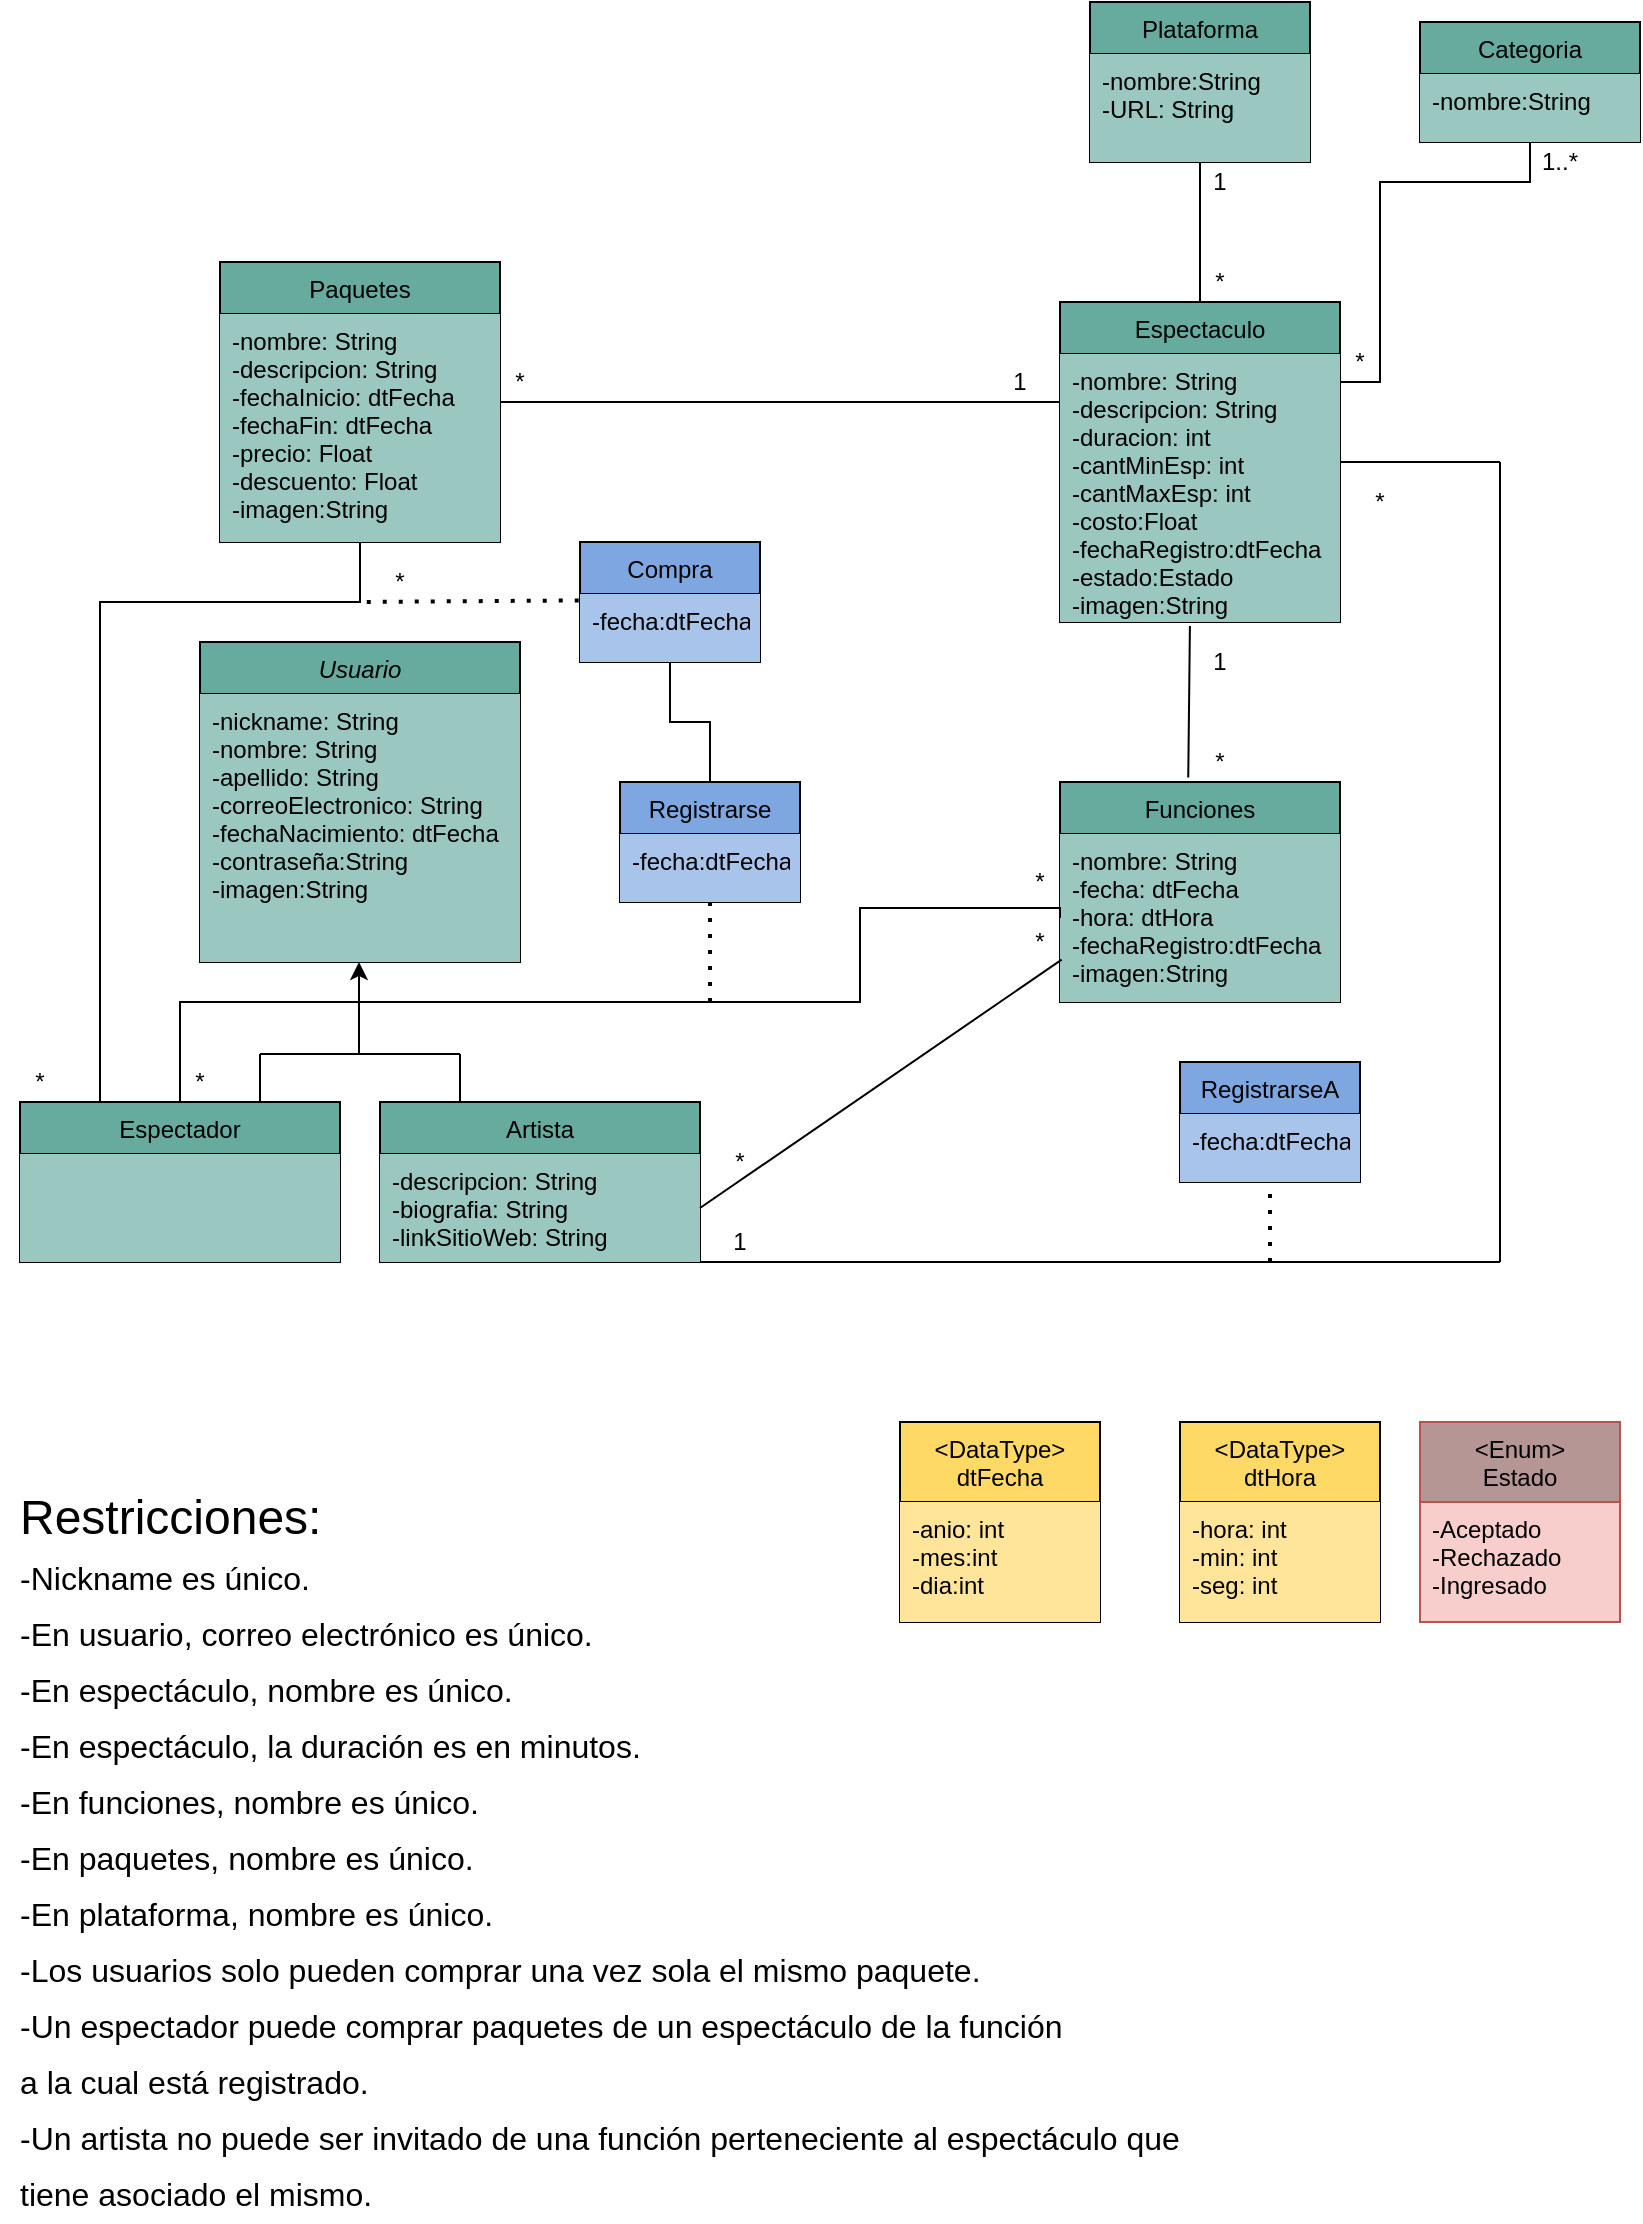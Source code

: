 <mxfile version="14.6.13" type="device"><diagram id="C5RBs43oDa-KdzZeNtuy" name="Page-1"><mxGraphModel dx="1851" dy="1761" grid="1" gridSize="10" guides="1" tooltips="1" connect="1" arrows="1" fold="1" page="1" pageScale="1" pageWidth="827" pageHeight="1169" math="0" shadow="0"><root><mxCell id="WIyWlLk6GJQsqaUBKTNV-0"/><mxCell id="WIyWlLk6GJQsqaUBKTNV-1" parent="WIyWlLk6GJQsqaUBKTNV-0"/><mxCell id="zkfFHV4jXpPFQw0GAbJ--0" value="Usuario" style="swimlane;fontStyle=2;align=center;verticalAlign=top;childLayout=stackLayout;horizontal=1;startSize=26;horizontalStack=0;resizeParent=1;resizeLast=0;collapsible=1;marginBottom=0;rounded=0;shadow=0;strokeWidth=1;fillColor=#67AB9F;" parent="WIyWlLk6GJQsqaUBKTNV-1" vertex="1"><mxGeometry x="90" y="200" width="160" height="160" as="geometry"><mxRectangle x="230" y="140" width="160" height="26" as="alternateBounds"/></mxGeometry></mxCell><mxCell id="zkfFHV4jXpPFQw0GAbJ--1" value="-nickname: String  &#10;-nombre: String&#10;-apellido: String&#10;-correoElectronico: String &#10;-fechaNacimiento: dtFecha&#10;-contraseña:String&#10;-imagen:String" style="text;align=left;verticalAlign=top;spacingLeft=4;spacingRight=4;overflow=hidden;rotatable=0;points=[[0,0.5],[1,0.5]];portConstraint=eastwest;fillColor=#9AC7BF;" parent="zkfFHV4jXpPFQw0GAbJ--0" vertex="1"><mxGeometry y="26" width="160" height="134" as="geometry"/></mxCell><mxCell id="zkfFHV4jXpPFQw0GAbJ--13" value="Artista" style="swimlane;fontStyle=0;align=center;verticalAlign=top;childLayout=stackLayout;horizontal=1;startSize=26;horizontalStack=0;resizeParent=1;resizeLast=0;collapsible=1;marginBottom=0;rounded=0;shadow=0;strokeWidth=1;fillColor=#67AB9F;" parent="WIyWlLk6GJQsqaUBKTNV-1" vertex="1"><mxGeometry x="180" y="430" width="160" height="80" as="geometry"><mxRectangle x="340" y="380" width="170" height="26" as="alternateBounds"/></mxGeometry></mxCell><mxCell id="nkG-JzaSYZgXX96ihTjX-57" value="" style="endArrow=none;html=1;exitX=0.25;exitY=0;exitDx=0;exitDy=0;" parent="zkfFHV4jXpPFQw0GAbJ--13" source="zkfFHV4jXpPFQw0GAbJ--13" edge="1"><mxGeometry width="50" height="50" relative="1" as="geometry"><mxPoint x="-10" y="26" as="sourcePoint"/><mxPoint x="40" y="-24" as="targetPoint"/></mxGeometry></mxCell><mxCell id="zkfFHV4jXpPFQw0GAbJ--14" value="-descripcion: String &#10;-biografia: String&#10;-linkSitioWeb: String" style="text;align=left;verticalAlign=top;spacingLeft=4;spacingRight=4;overflow=hidden;rotatable=0;points=[[0,0.5],[1,0.5]];portConstraint=eastwest;fillColor=#9AC7BF;" parent="zkfFHV4jXpPFQw0GAbJ--13" vertex="1"><mxGeometry y="26" width="160" height="54" as="geometry"/></mxCell><mxCell id="OZKigP6tCgKKmGKcw2_4-8" style="edgeStyle=orthogonalEdgeStyle;rounded=0;orthogonalLoop=1;jettySize=auto;html=1;exitX=1;exitY=0.25;exitDx=0;exitDy=0;endArrow=none;endFill=0;" parent="WIyWlLk6GJQsqaUBKTNV-1" source="kJYKz5qN0enhyYxyJknK-4" target="OZKigP6tCgKKmGKcw2_4-6" edge="1"><mxGeometry relative="1" as="geometry"><Array as="points"><mxPoint x="680" y="70"/><mxPoint x="680" y="-30"/><mxPoint x="755" y="-30"/></Array></mxGeometry></mxCell><mxCell id="kJYKz5qN0enhyYxyJknK-4" value="Espectaculo" style="swimlane;fontStyle=0;childLayout=stackLayout;horizontal=1;startSize=26;fillColor=#67AB9F;horizontalStack=0;resizeParent=1;resizeParentMax=0;resizeLast=0;collapsible=1;marginBottom=0;" parent="WIyWlLk6GJQsqaUBKTNV-1" vertex="1"><mxGeometry x="520" y="30" width="140" height="160" as="geometry"/></mxCell><mxCell id="kJYKz5qN0enhyYxyJknK-6" value="-nombre: String&#10;-descripcion: String&#10;-duracion: int&#10;-cantMinEsp: int&#10;-cantMaxEsp: int&#10;-costo:Float&#10;-fechaRegistro:dtFecha&#10;-estado:Estado&#10;-imagen:String&#10;" style="text;strokeColor=none;fillColor=#9AC7BF;align=left;verticalAlign=top;spacingLeft=4;spacingRight=4;overflow=hidden;rotatable=0;points=[[0,0.5],[1,0.5]];portConstraint=eastwest;" parent="kJYKz5qN0enhyYxyJknK-4" vertex="1"><mxGeometry y="26" width="140" height="134" as="geometry"/></mxCell><mxCell id="kJYKz5qN0enhyYxyJknK-8" value="Funciones" style="swimlane;fontStyle=0;childLayout=stackLayout;horizontal=1;startSize=26;fillColor=#67AB9F;horizontalStack=0;resizeParent=1;resizeParentMax=0;resizeLast=0;collapsible=1;marginBottom=0;" parent="WIyWlLk6GJQsqaUBKTNV-1" vertex="1"><mxGeometry x="520" y="270" width="140" height="110" as="geometry"/></mxCell><mxCell id="kJYKz5qN0enhyYxyJknK-9" value="-nombre: String&#10;-fecha: dtFecha&#10;-hora: dtHora&#10;-fechaRegistro:dtFecha&#10;-imagen:String &#10;" style="text;strokeColor=none;fillColor=#9AC7BF;align=left;verticalAlign=top;spacingLeft=4;spacingRight=4;overflow=hidden;rotatable=0;points=[[0,0.5],[1,0.5]];portConstraint=eastwest;" parent="kJYKz5qN0enhyYxyJknK-8" vertex="1"><mxGeometry y="26" width="140" height="84" as="geometry"/></mxCell><mxCell id="rJ9pc0roYykp3Rn5dvPz-0" style="edgeStyle=orthogonalEdgeStyle;rounded=0;orthogonalLoop=1;jettySize=auto;html=1;exitX=0.5;exitY=1;exitDx=0;exitDy=0;entryX=0.25;entryY=0;entryDx=0;entryDy=0;endArrow=none;endFill=0;" parent="WIyWlLk6GJQsqaUBKTNV-1" source="kJYKz5qN0enhyYxyJknK-15" target="nkG-JzaSYZgXX96ihTjX-11" edge="1"><mxGeometry relative="1" as="geometry"><Array as="points"><mxPoint x="170" y="180"/><mxPoint x="40" y="180"/></Array></mxGeometry></mxCell><mxCell id="kJYKz5qN0enhyYxyJknK-15" value="Paquetes" style="swimlane;fontStyle=0;childLayout=stackLayout;horizontal=1;startSize=26;fillColor=#67AB9F;horizontalStack=0;resizeParent=1;resizeParentMax=0;resizeLast=0;collapsible=1;marginBottom=0;" parent="WIyWlLk6GJQsqaUBKTNV-1" vertex="1"><mxGeometry x="100" y="10" width="140" height="140" as="geometry"/></mxCell><mxCell id="kJYKz5qN0enhyYxyJknK-16" value="-nombre: String&#10;-descripcion: String&#10;-fechaInicio: dtFecha&#10;-fechaFin: dtFecha&#10;-precio: Float&#10;-descuento: Float &#10;-imagen:String&#10;" style="text;strokeColor=none;fillColor=#9AC7BF;align=left;verticalAlign=top;spacingLeft=4;spacingRight=4;overflow=hidden;rotatable=0;points=[[0,0.5],[1,0.5]];portConstraint=eastwest;" parent="kJYKz5qN0enhyYxyJknK-15" vertex="1"><mxGeometry y="26" width="140" height="114" as="geometry"/></mxCell><mxCell id="kJYKz5qN0enhyYxyJknK-20" value="" style="endArrow=classic;html=1;" parent="WIyWlLk6GJQsqaUBKTNV-1" edge="1"><mxGeometry width="50" height="50" relative="1" as="geometry"><mxPoint x="169.5" y="406" as="sourcePoint"/><mxPoint x="169.5" y="360" as="targetPoint"/></mxGeometry></mxCell><mxCell id="nkG-JzaSYZgXX96ihTjX-1" value="" style="endArrow=none;html=1;" parent="WIyWlLk6GJQsqaUBKTNV-1" edge="1"><mxGeometry width="50" height="50" relative="1" as="geometry"><mxPoint x="120" y="406" as="sourcePoint"/><mxPoint x="220" y="406" as="targetPoint"/><Array as="points"/></mxGeometry></mxCell><mxCell id="nkG-JzaSYZgXX96ihTjX-4" value="" style="endArrow=none;html=1;" parent="WIyWlLk6GJQsqaUBKTNV-1" edge="1"><mxGeometry width="50" height="50" relative="1" as="geometry"><mxPoint x="120" y="436" as="sourcePoint"/><mxPoint x="120" y="406" as="targetPoint"/></mxGeometry></mxCell><mxCell id="7g_d4gFxUWxWNCcLYSQP-0" style="edgeStyle=orthogonalEdgeStyle;rounded=0;orthogonalLoop=1;jettySize=auto;html=1;exitX=0.5;exitY=0;exitDx=0;exitDy=0;entryX=0;entryY=0.5;entryDx=0;entryDy=0;endArrow=none;endFill=0;" parent="WIyWlLk6GJQsqaUBKTNV-1" source="nkG-JzaSYZgXX96ihTjX-11" target="kJYKz5qN0enhyYxyJknK-9" edge="1"><mxGeometry relative="1" as="geometry"><Array as="points"><mxPoint x="80" y="380"/><mxPoint x="420" y="380"/><mxPoint x="420" y="333"/></Array></mxGeometry></mxCell><mxCell id="nkG-JzaSYZgXX96ihTjX-11" value="Espectador" style="swimlane;fontStyle=0;align=center;verticalAlign=top;childLayout=stackLayout;horizontal=1;startSize=26;horizontalStack=0;resizeParent=1;resizeLast=0;collapsible=1;marginBottom=0;rounded=0;shadow=0;strokeWidth=1;fillColor=#67AB9F;" parent="WIyWlLk6GJQsqaUBKTNV-1" vertex="1"><mxGeometry y="430" width="160" height="80" as="geometry"><mxRectangle x="340" y="380" width="170" height="26" as="alternateBounds"/></mxGeometry></mxCell><mxCell id="nkG-JzaSYZgXX96ihTjX-12" value="" style="text;align=left;verticalAlign=top;spacingLeft=4;spacingRight=4;overflow=hidden;rotatable=0;points=[[0,0.5],[1,0.5]];portConstraint=eastwest;fillColor=#9AC7BF;" parent="nkG-JzaSYZgXX96ihTjX-11" vertex="1"><mxGeometry y="26" width="160" height="54" as="geometry"/></mxCell><mxCell id="nkG-JzaSYZgXX96ihTjX-15" value="&lt;h1&gt;&lt;pre style=&quot;text-align: justify ; margin-bottom: 0cm ; line-height: normal&quot;&gt;&lt;span style=&quot;font-weight: normal&quot;&gt;&lt;font style=&quot;font-size: 24px&quot;&gt;&lt;span style=&quot;font-family: &amp;#34;helvetica&amp;#34; , sans-serif&quot;&gt;Restricciones:&amp;nbsp;&lt;br&gt;&lt;/span&gt;&lt;/font&gt;&lt;span style=&quot;font-family: &amp;#34;helvetica&amp;#34; , sans-serif ; font-size: 12pt&quot;&gt;-Nickname es único.&lt;br&gt;&lt;/span&gt;&lt;span style=&quot;font-family: &amp;#34;helvetica&amp;#34; , sans-serif ; font-size: 12pt&quot;&gt;-En usuario, correo electrónico es único.&lt;br&gt;&lt;/span&gt;&lt;span style=&quot;font-family: &amp;#34;helvetica&amp;#34; , sans-serif ; font-size: 12pt&quot;&gt;-En espectáculo, nombre es único.&lt;br&gt;&lt;/span&gt;&lt;span style=&quot;font-size: 12pt ; font-family: &amp;#34;helvetica&amp;#34; , sans-serif&quot;&gt;-En espectáculo, la duración es en minutos.&lt;br&gt;&lt;/span&gt;&lt;span style=&quot;font-size: 12pt ; font-family: &amp;#34;helvetica&amp;#34; , sans-serif&quot;&gt;-En funciones, nombre es único.&lt;br&gt;&lt;/span&gt;&lt;span style=&quot;font-size: 12pt ; font-family: &amp;#34;helvetica&amp;#34; , sans-serif&quot;&gt;-En paquetes, nombre es único.&lt;br/&gt;-En plataforma, nombre es único.&lt;br&gt;&lt;/span&gt;&lt;span style=&quot;font-size: 12pt ; font-family: &amp;#34;helvetica&amp;#34; , sans-serif&quot;&gt;-Los usuarios solo pueden comprar una vez sola el mismo paquete.&lt;br&gt;-Un espectador puede comprar paquetes de un espectáculo de la función&lt;br&gt;a la cual está registrado.&lt;br&gt;-Un artista no puede ser invitado de una función perteneciente al espectáculo que&lt;br&gt;tiene asociado el mismo. &lt;/span&gt;&lt;/span&gt;&lt;/pre&gt;&lt;/h1&gt;&lt;p class=&quot;MsoNormal&quot; style=&quot;margin-bottom: 0cm ; line-height: normal&quot;&gt;&lt;span style=&quot;font-size: 9pt ; font-family: &amp;#34;helvetica&amp;#34; , sans-serif&quot;&gt;&lt;/span&gt;&lt;/p&gt;&lt;p class=&quot;MsoNormal&quot; style=&quot;text-align: justify ; margin-bottom: 0cm ; line-height: normal&quot;&gt;&lt;span style=&quot;font-size: 9pt ; font-family: &amp;#34;helvetica&amp;#34; , sans-serif&quot;&gt;&lt;/span&gt;&lt;/p&gt;&lt;p class=&quot;MsoNormal&quot; style=&quot;text-align: justify ; margin-bottom: 0cm ; line-height: normal&quot;&gt;&lt;span style=&quot;font-size: 9pt ; font-family: &amp;#34;helvetica&amp;#34; , sans-serif&quot;&gt;&lt;/span&gt;&lt;/p&gt;&lt;p class=&quot;MsoNormal&quot; style=&quot;text-align: justify ; margin-bottom: 0cm ; line-height: normal&quot;&gt;&lt;span style=&quot;font-size: 9pt ; font-family: &amp;#34;helvetica&amp;#34; , sans-serif&quot;&gt;&lt;/span&gt;&lt;/p&gt;" style="text;html=1;strokeColor=none;fillColor=none;spacing=5;spacingTop=-20;whiteSpace=wrap;overflow=hidden;rounded=0;" parent="WIyWlLk6GJQsqaUBKTNV-1" vertex="1"><mxGeometry x="-5" y="610" width="625" height="380" as="geometry"/></mxCell><mxCell id="nkG-JzaSYZgXX96ihTjX-16" value="&lt;DataType&gt;&#10;dtFecha" style="swimlane;fontStyle=0;align=center;verticalAlign=top;childLayout=stackLayout;horizontal=1;startSize=40;horizontalStack=0;resizeParent=1;resizeLast=0;collapsible=1;marginBottom=0;rounded=0;shadow=0;strokeWidth=1;fillColor=#FFD966;" parent="WIyWlLk6GJQsqaUBKTNV-1" vertex="1"><mxGeometry x="440" y="590" width="100" height="100" as="geometry"><mxRectangle x="340" y="380" width="170" height="26" as="alternateBounds"/></mxGeometry></mxCell><mxCell id="nkG-JzaSYZgXX96ihTjX-17" value="-anio: int&#10;-mes:int&#10;-dia:int" style="text;align=left;verticalAlign=top;spacingLeft=4;spacingRight=4;overflow=hidden;rotatable=0;points=[[0,0.5],[1,0.5]];portConstraint=eastwest;fillColor=#FFE599;" parent="nkG-JzaSYZgXX96ihTjX-16" vertex="1"><mxGeometry y="40" width="100" height="60" as="geometry"/></mxCell><mxCell id="nkG-JzaSYZgXX96ihTjX-18" value="&lt;DataType&gt;&#10;dtHora" style="swimlane;fontStyle=0;align=center;verticalAlign=top;childLayout=stackLayout;horizontal=1;startSize=40;horizontalStack=0;resizeParent=1;resizeLast=0;collapsible=1;marginBottom=0;rounded=0;shadow=0;strokeWidth=1;fillColor=#FFD966;" parent="WIyWlLk6GJQsqaUBKTNV-1" vertex="1"><mxGeometry x="580" y="590" width="100" height="100" as="geometry"><mxRectangle x="340" y="380" width="170" height="26" as="alternateBounds"/></mxGeometry></mxCell><mxCell id="nkG-JzaSYZgXX96ihTjX-19" value="-hora: int&#10;-min: int&#10;-seg: int " style="text;align=left;verticalAlign=top;spacingLeft=4;spacingRight=4;overflow=hidden;rotatable=0;points=[[0,0.5],[1,0.5]];portConstraint=eastwest;fillColor=#FFE599;" parent="nkG-JzaSYZgXX96ihTjX-18" vertex="1"><mxGeometry y="40" width="100" height="60" as="geometry"/></mxCell><mxCell id="nkG-JzaSYZgXX96ihTjX-24" value="*" style="text;html=1;strokeColor=none;fillColor=none;align=center;verticalAlign=middle;whiteSpace=wrap;rounded=0;" parent="WIyWlLk6GJQsqaUBKTNV-1" vertex="1"><mxGeometry x="170" y="160" width="40" height="20" as="geometry"/></mxCell><mxCell id="nkG-JzaSYZgXX96ihTjX-25" value="*" style="text;html=1;strokeColor=none;fillColor=none;align=center;verticalAlign=middle;whiteSpace=wrap;rounded=0;" parent="WIyWlLk6GJQsqaUBKTNV-1" vertex="1"><mxGeometry x="-10" y="410" width="40" height="20" as="geometry"/></mxCell><mxCell id="rJ9pc0roYykp3Rn5dvPz-2" style="edgeStyle=orthogonalEdgeStyle;rounded=0;orthogonalLoop=1;jettySize=auto;html=1;exitX=0.5;exitY=1;exitDx=0;exitDy=0;entryX=0.5;entryY=0;entryDx=0;entryDy=0;endArrow=none;endFill=0;" parent="WIyWlLk6GJQsqaUBKTNV-1" source="nkG-JzaSYZgXX96ihTjX-26" target="nkG-JzaSYZgXX96ihTjX-37" edge="1"><mxGeometry relative="1" as="geometry"/></mxCell><mxCell id="nkG-JzaSYZgXX96ihTjX-26" value="Compra" style="swimlane;fontStyle=0;align=center;verticalAlign=top;childLayout=stackLayout;horizontal=1;startSize=26;horizontalStack=0;resizeParent=1;resizeLast=0;collapsible=1;marginBottom=0;rounded=0;shadow=0;strokeWidth=1;fillColor=#7EA6E0;" parent="WIyWlLk6GJQsqaUBKTNV-1" vertex="1"><mxGeometry x="280" y="150" width="90" height="60" as="geometry"><mxRectangle x="340" y="380" width="170" height="26" as="alternateBounds"/></mxGeometry></mxCell><mxCell id="nkG-JzaSYZgXX96ihTjX-27" value="-fecha:dtFecha" style="text;align=left;verticalAlign=top;spacingLeft=4;spacingRight=4;overflow=hidden;rotatable=0;points=[[0,0.5],[1,0.5]];portConstraint=eastwest;fillColor=#A9C4EB;" parent="nkG-JzaSYZgXX96ihTjX-26" vertex="1"><mxGeometry y="26" width="90" height="34" as="geometry"/></mxCell><mxCell id="nkG-JzaSYZgXX96ihTjX-28" value="" style="endArrow=none;dashed=1;html=1;dashPattern=1 3;strokeWidth=2;exitX=-0.007;exitY=0.094;exitDx=0;exitDy=0;exitPerimeter=0;entryX=0;entryY=1;entryDx=0;entryDy=0;" parent="WIyWlLk6GJQsqaUBKTNV-1" source="nkG-JzaSYZgXX96ihTjX-27" target="nkG-JzaSYZgXX96ihTjX-24" edge="1"><mxGeometry width="50" height="50" relative="1" as="geometry"><mxPoint x="90" y="270" as="sourcePoint"/><mxPoint x="170" y="190" as="targetPoint"/></mxGeometry></mxCell><mxCell id="nkG-JzaSYZgXX96ihTjX-29" value="" style="endArrow=none;html=1;exitX=0.25;exitY=1;exitDx=0;exitDy=0;" parent="WIyWlLk6GJQsqaUBKTNV-1" source="nkG-JzaSYZgXX96ihTjX-30" edge="1"><mxGeometry width="50" height="50" relative="1" as="geometry"><mxPoint x="400" y="270" as="sourcePoint"/><mxPoint x="520" y="80" as="targetPoint"/></mxGeometry></mxCell><mxCell id="nkG-JzaSYZgXX96ihTjX-30" value="*" style="text;html=1;strokeColor=none;fillColor=none;align=center;verticalAlign=middle;whiteSpace=wrap;rounded=0;" parent="WIyWlLk6GJQsqaUBKTNV-1" vertex="1"><mxGeometry x="230" y="60" width="40" height="20" as="geometry"/></mxCell><mxCell id="nkG-JzaSYZgXX96ihTjX-32" value="1" style="text;html=1;strokeColor=none;fillColor=none;align=center;verticalAlign=middle;whiteSpace=wrap;rounded=0;" parent="WIyWlLk6GJQsqaUBKTNV-1" vertex="1"><mxGeometry x="480" y="60" width="40" height="20" as="geometry"/></mxCell><mxCell id="nkG-JzaSYZgXX96ihTjX-33" value="" style="endArrow=none;html=1;entryX=0.464;entryY=1.015;entryDx=0;entryDy=0;entryPerimeter=0;exitX=0.458;exitY=-0.02;exitDx=0;exitDy=0;exitPerimeter=0;" parent="WIyWlLk6GJQsqaUBKTNV-1" source="kJYKz5qN0enhyYxyJknK-8" target="kJYKz5qN0enhyYxyJknK-6" edge="1"><mxGeometry width="50" height="50" relative="1" as="geometry"><mxPoint x="400" y="270" as="sourcePoint"/><mxPoint x="450" y="220" as="targetPoint"/></mxGeometry></mxCell><mxCell id="nkG-JzaSYZgXX96ihTjX-34" value="*" style="text;html=1;strokeColor=none;fillColor=none;align=center;verticalAlign=middle;whiteSpace=wrap;rounded=0;" parent="WIyWlLk6GJQsqaUBKTNV-1" vertex="1"><mxGeometry x="580" y="250" width="40" height="20" as="geometry"/></mxCell><mxCell id="nkG-JzaSYZgXX96ihTjX-35" value="1" style="text;html=1;strokeColor=none;fillColor=none;align=center;verticalAlign=middle;whiteSpace=wrap;rounded=0;" parent="WIyWlLk6GJQsqaUBKTNV-1" vertex="1"><mxGeometry x="580" y="200" width="40" height="20" as="geometry"/></mxCell><mxCell id="nkG-JzaSYZgXX96ihTjX-37" value="Registrarse" style="swimlane;fontStyle=0;align=center;verticalAlign=top;childLayout=stackLayout;horizontal=1;startSize=26;horizontalStack=0;resizeParent=1;resizeLast=0;collapsible=1;marginBottom=0;rounded=0;shadow=0;strokeWidth=1;fillColor=#7EA6E0;" parent="WIyWlLk6GJQsqaUBKTNV-1" vertex="1"><mxGeometry x="300" y="270" width="90" height="60" as="geometry"><mxRectangle x="340" y="380" width="170" height="26" as="alternateBounds"/></mxGeometry></mxCell><mxCell id="nkG-JzaSYZgXX96ihTjX-38" value="-fecha:dtFecha" style="text;align=left;verticalAlign=top;spacingLeft=4;spacingRight=4;overflow=hidden;rotatable=0;points=[[0,0.5],[1,0.5]];portConstraint=eastwest;fillColor=#A9C4EB;" parent="nkG-JzaSYZgXX96ihTjX-37" vertex="1"><mxGeometry y="26" width="90" height="34" as="geometry"/></mxCell><mxCell id="nkG-JzaSYZgXX96ihTjX-39" value="" style="endArrow=none;dashed=1;html=1;dashPattern=1 3;strokeWidth=2;entryX=0.5;entryY=1;entryDx=0;entryDy=0;entryPerimeter=0;" parent="WIyWlLk6GJQsqaUBKTNV-1" target="nkG-JzaSYZgXX96ihTjX-38" edge="1"><mxGeometry width="50" height="50" relative="1" as="geometry"><mxPoint x="345" y="380" as="sourcePoint"/><mxPoint x="405" y="276" as="targetPoint"/></mxGeometry></mxCell><mxCell id="nkG-JzaSYZgXX96ihTjX-40" value="" style="endArrow=none;html=1;entryX=0.006;entryY=0.748;entryDx=0;entryDy=0;entryPerimeter=0;exitX=1;exitY=0.5;exitDx=0;exitDy=0;" parent="WIyWlLk6GJQsqaUBKTNV-1" source="zkfFHV4jXpPFQw0GAbJ--14" target="kJYKz5qN0enhyYxyJknK-9" edge="1"><mxGeometry width="50" height="50" relative="1" as="geometry"><mxPoint x="370" y="270" as="sourcePoint"/><mxPoint x="420" y="220" as="targetPoint"/></mxGeometry></mxCell><mxCell id="nkG-JzaSYZgXX96ihTjX-41" value="RegistrarseA" style="swimlane;fontStyle=0;align=center;verticalAlign=top;childLayout=stackLayout;horizontal=1;startSize=26;horizontalStack=0;resizeParent=1;resizeLast=0;collapsible=1;marginBottom=0;rounded=0;shadow=0;strokeWidth=1;fillColor=#7EA6E0;" parent="WIyWlLk6GJQsqaUBKTNV-1" vertex="1"><mxGeometry x="580" y="410" width="90" height="60" as="geometry"><mxRectangle x="340" y="380" width="170" height="26" as="alternateBounds"/></mxGeometry></mxCell><mxCell id="nkG-JzaSYZgXX96ihTjX-42" value="-fecha:dtFecha" style="text;align=left;verticalAlign=top;spacingLeft=4;spacingRight=4;overflow=hidden;rotatable=0;points=[[0,0.5],[1,0.5]];portConstraint=eastwest;fillColor=#A9C4EB;" parent="nkG-JzaSYZgXX96ihTjX-41" vertex="1"><mxGeometry y="26" width="90" height="34" as="geometry"/></mxCell><mxCell id="nkG-JzaSYZgXX96ihTjX-45" value="" style="endArrow=none;html=1;" parent="WIyWlLk6GJQsqaUBKTNV-1" edge="1"><mxGeometry width="50" height="50" relative="1" as="geometry"><mxPoint x="740" y="510" as="sourcePoint"/><mxPoint x="740" y="110" as="targetPoint"/></mxGeometry></mxCell><mxCell id="nkG-JzaSYZgXX96ihTjX-46" value="" style="endArrow=none;html=1;exitX=1;exitY=1;exitDx=0;exitDy=0;" parent="WIyWlLk6GJQsqaUBKTNV-1" source="zkfFHV4jXpPFQw0GAbJ--13" edge="1"><mxGeometry width="50" height="50" relative="1" as="geometry"><mxPoint x="370" y="270" as="sourcePoint"/><mxPoint x="740" y="510" as="targetPoint"/></mxGeometry></mxCell><mxCell id="nkG-JzaSYZgXX96ihTjX-48" value="" style="endArrow=none;html=1;" parent="WIyWlLk6GJQsqaUBKTNV-1" edge="1"><mxGeometry width="50" height="50" relative="1" as="geometry"><mxPoint x="660" y="110" as="sourcePoint"/><mxPoint x="740" y="110" as="targetPoint"/></mxGeometry></mxCell><mxCell id="nkG-JzaSYZgXX96ihTjX-49" value="" style="endArrow=none;dashed=1;html=1;dashPattern=1 3;strokeWidth=2;entryX=0.5;entryY=1;entryDx=0;entryDy=0;" parent="WIyWlLk6GJQsqaUBKTNV-1" target="nkG-JzaSYZgXX96ihTjX-41" edge="1"><mxGeometry width="50" height="50" relative="1" as="geometry"><mxPoint x="625" y="510" as="sourcePoint"/><mxPoint x="490" y="390" as="targetPoint"/></mxGeometry></mxCell><mxCell id="nkG-JzaSYZgXX96ihTjX-50" value="1" style="text;html=1;strokeColor=none;fillColor=none;align=center;verticalAlign=middle;whiteSpace=wrap;rounded=0;" parent="WIyWlLk6GJQsqaUBKTNV-1" vertex="1"><mxGeometry x="340" y="490" width="40" height="20" as="geometry"/></mxCell><mxCell id="nkG-JzaSYZgXX96ihTjX-51" value="*" style="text;html=1;strokeColor=none;fillColor=none;align=center;verticalAlign=middle;whiteSpace=wrap;rounded=0;" parent="WIyWlLk6GJQsqaUBKTNV-1" vertex="1"><mxGeometry x="660" y="120" width="40" height="20" as="geometry"/></mxCell><mxCell id="nkG-JzaSYZgXX96ihTjX-52" value="*" style="text;html=1;strokeColor=none;fillColor=none;align=center;verticalAlign=middle;whiteSpace=wrap;rounded=0;" parent="WIyWlLk6GJQsqaUBKTNV-1" vertex="1"><mxGeometry x="340" y="450" width="40" height="20" as="geometry"/></mxCell><mxCell id="nkG-JzaSYZgXX96ihTjX-53" value="*" style="text;html=1;strokeColor=none;fillColor=none;align=center;verticalAlign=middle;whiteSpace=wrap;rounded=0;" parent="WIyWlLk6GJQsqaUBKTNV-1" vertex="1"><mxGeometry x="490" y="340" width="40" height="20" as="geometry"/></mxCell><mxCell id="nkG-JzaSYZgXX96ihTjX-54" value="*" style="text;html=1;strokeColor=none;fillColor=none;align=center;verticalAlign=middle;whiteSpace=wrap;rounded=0;" parent="WIyWlLk6GJQsqaUBKTNV-1" vertex="1"><mxGeometry x="70" y="410" width="40" height="20" as="geometry"/></mxCell><mxCell id="nkG-JzaSYZgXX96ihTjX-55" value="*" style="text;html=1;strokeColor=none;fillColor=none;align=center;verticalAlign=middle;whiteSpace=wrap;rounded=0;" parent="WIyWlLk6GJQsqaUBKTNV-1" vertex="1"><mxGeometry x="490" y="310" width="40" height="20" as="geometry"/></mxCell><mxCell id="19kXUYk7c_Mz2PrsjM68-1" value="Plataforma" style="swimlane;fontStyle=0;align=center;verticalAlign=top;childLayout=stackLayout;horizontal=1;startSize=26;horizontalStack=0;resizeParent=1;resizeLast=0;collapsible=1;marginBottom=0;rounded=0;shadow=0;strokeWidth=1;fillColor=#67AB9F;" parent="WIyWlLk6GJQsqaUBKTNV-1" vertex="1"><mxGeometry x="535" y="-120" width="110" height="80" as="geometry"><mxRectangle x="340" y="380" width="170" height="26" as="alternateBounds"/></mxGeometry></mxCell><mxCell id="19kXUYk7c_Mz2PrsjM68-2" value="-nombre:String&#10;-URL: String" style="text;align=left;verticalAlign=top;spacingLeft=4;spacingRight=4;overflow=hidden;rotatable=0;points=[[0,0.5],[1,0.5]];portConstraint=eastwest;fillColor=#9AC7BF;" parent="19kXUYk7c_Mz2PrsjM68-1" vertex="1"><mxGeometry y="26" width="110" height="54" as="geometry"/></mxCell><mxCell id="19kXUYk7c_Mz2PrsjM68-3" value="" style="endArrow=none;html=1;entryX=0.5;entryY=1;entryDx=0;entryDy=0;exitX=0.5;exitY=0;exitDx=0;exitDy=0;" parent="WIyWlLk6GJQsqaUBKTNV-1" source="kJYKz5qN0enhyYxyJknK-4" target="19kXUYk7c_Mz2PrsjM68-1" edge="1"><mxGeometry width="50" height="50" relative="1" as="geometry"><mxPoint x="490" y="40" as="sourcePoint"/><mxPoint x="540" y="-10" as="targetPoint"/></mxGeometry></mxCell><mxCell id="19kXUYk7c_Mz2PrsjM68-4" value="1" style="text;html=1;strokeColor=none;fillColor=none;align=center;verticalAlign=middle;whiteSpace=wrap;rounded=0;" parent="WIyWlLk6GJQsqaUBKTNV-1" vertex="1"><mxGeometry x="580" y="-40" width="40" height="20" as="geometry"/></mxCell><mxCell id="19kXUYk7c_Mz2PrsjM68-5" value="*" style="text;html=1;strokeColor=none;fillColor=none;align=center;verticalAlign=middle;whiteSpace=wrap;rounded=0;" parent="WIyWlLk6GJQsqaUBKTNV-1" vertex="1"><mxGeometry x="580" y="10" width="40" height="20" as="geometry"/></mxCell><mxCell id="OZKigP6tCgKKmGKcw2_4-3" value="&lt;Enum&gt;&#10;Estado" style="swimlane;fontStyle=0;align=center;verticalAlign=top;childLayout=stackLayout;horizontal=1;startSize=40;horizontalStack=0;resizeParent=1;resizeLast=0;collapsible=1;marginBottom=0;rounded=0;shadow=0;strokeWidth=1;strokeColor=#b85450;fillColor=#B59695;" parent="WIyWlLk6GJQsqaUBKTNV-1" vertex="1"><mxGeometry x="700" y="590" width="100" height="100" as="geometry"><mxRectangle x="340" y="380" width="170" height="26" as="alternateBounds"/></mxGeometry></mxCell><mxCell id="OZKigP6tCgKKmGKcw2_4-4" value="-Aceptado&#10;-Rechazado&#10;-Ingresado" style="text;align=left;verticalAlign=top;spacingLeft=4;spacingRight=4;overflow=hidden;rotatable=0;points=[[0,0.5],[1,0.5]];portConstraint=eastwest;fillColor=#f8cecc;strokeColor=#b85450;" parent="OZKigP6tCgKKmGKcw2_4-3" vertex="1"><mxGeometry y="40" width="100" height="60" as="geometry"/></mxCell><mxCell id="OZKigP6tCgKKmGKcw2_4-5" value="Categoria" style="swimlane;fontStyle=0;align=center;verticalAlign=top;childLayout=stackLayout;horizontal=1;startSize=26;horizontalStack=0;resizeParent=1;resizeLast=0;collapsible=1;marginBottom=0;rounded=0;shadow=0;strokeWidth=1;fillColor=#67AB9F;" parent="WIyWlLk6GJQsqaUBKTNV-1" vertex="1"><mxGeometry x="700" y="-110" width="110" height="60" as="geometry"><mxRectangle x="340" y="380" width="170" height="26" as="alternateBounds"/></mxGeometry></mxCell><mxCell id="OZKigP6tCgKKmGKcw2_4-6" value="-nombre:String&#10;" style="text;align=left;verticalAlign=top;spacingLeft=4;spacingRight=4;overflow=hidden;rotatable=0;points=[[0,0.5],[1,0.5]];portConstraint=eastwest;fillColor=#9AC7BF;" parent="OZKigP6tCgKKmGKcw2_4-5" vertex="1"><mxGeometry y="26" width="110" height="34" as="geometry"/></mxCell><mxCell id="OZKigP6tCgKKmGKcw2_4-11" value="*" style="text;html=1;strokeColor=none;fillColor=none;align=center;verticalAlign=middle;whiteSpace=wrap;rounded=0;" parent="WIyWlLk6GJQsqaUBKTNV-1" vertex="1"><mxGeometry x="650" y="50" width="40" height="20" as="geometry"/></mxCell><mxCell id="OZKigP6tCgKKmGKcw2_4-12" value="1..*" style="text;html=1;strokeColor=none;fillColor=none;align=center;verticalAlign=middle;whiteSpace=wrap;rounded=0;" parent="WIyWlLk6GJQsqaUBKTNV-1" vertex="1"><mxGeometry x="750" y="-50" width="40" height="20" as="geometry"/></mxCell></root></mxGraphModel></diagram></mxfile>